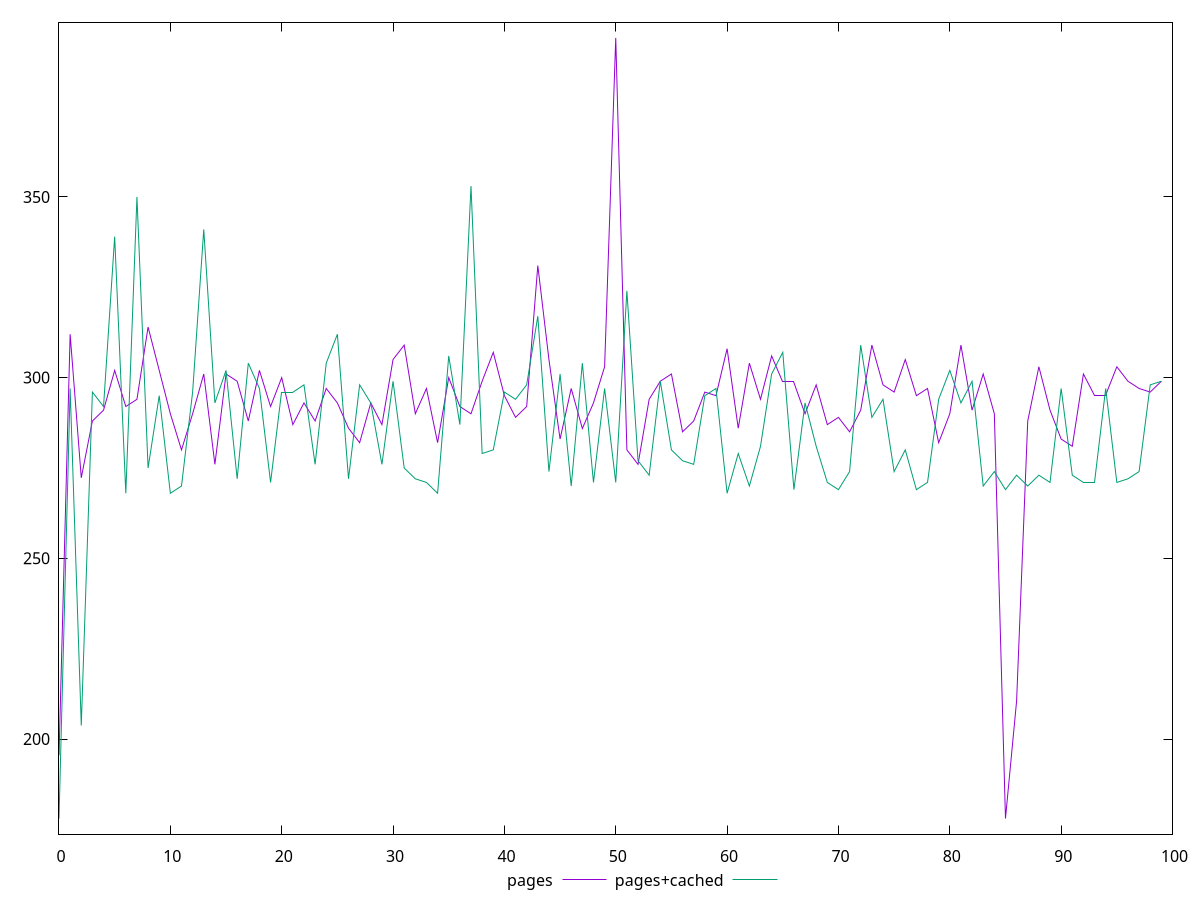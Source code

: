 reset
set terminal svg size 640, 500 enhanced background rgb 'white'
set output "reprap/total-blocking-time/comparison/line/1_vs_2.svg"

$pages <<EOF
0 195.5
1 312
2 272.27800000000025
3 288
4 291
5 302
6 292
7 294
8 313.9999999999982
9 302.0000000000018
10 290
11 280
12 290
13 301
14 276
15 301
16 299
17 288
18 302
19 291.9999999999982
20 300
21 287
22 293
23 287.9999999999982
24 297
25 293.0000000000018
26 286
27 282.0000000000018
28 292.9999999999982
29 287
30 305.0000000000018
31 309
32 289.9999999999982
33 297
34 282
35 300
36 292
37 290.0000000000018
38 299.0000000000018
39 307
40 294.9999999999982
41 289
42 292
43 331
44 305
45 282.9999999999982
46 297
47 285.91400000000067
48 293
49 303
50 393.9999999999982
51 280.0000000000018
52 275.9999999999982
53 294
54 299
55 301
56 285
57 288
58 296
59 295
60 308
61 286
62 304
63 294
64 306.0000000000018
65 299
66 299
67 289.9999999999982
68 298.0000000000018
69 287
70 289
71 285
72 291
73 309
74 297.9999999999982
75 295.9999999999982
76 305
77 295
78 297
79 282
80 290.0000000000018
81 309
82 291
83 301
84 289.9999999999982
85 178
86 210.50950000000012
87 288
88 302.9999999999982
89 290.9999999999982
90 283
91 281
92 301
93 294.9999999999982
94 295
95 303
96 298.9999999999982
97 297
98 296
99 299
EOF

$pagesCached <<EOF
0 178
1 296.9999999999982
2 203.73649999999998
3 295.9999999999991
4 291.99999999999727
5 339.0000000000018
6 267.9999999999991
7 350
8 275
9 294.9999999999991
10 267.9999999999982
11 270
12 296
13 340.9999999999991
14 292.9999999999991
15 302
16 272
17 304
18 296.9999999999982
19 270.9999999999982
20 295.9999999999982
21 295.9999999999982
22 298
23 275.99999999999545
24 304
25 311.9999999999991
26 272
27 298.0000000000009
28 293
29 275.9999999999991
30 299
31 275
32 272
33 270.99999999999727
34 267.9999999999982
35 305.99999999999727
36 287.0000000000018
37 352.99999999999727
38 279
39 280
40 296.0000000000009
41 293.9999999999991
42 298.0000000000018
43 317
44 274
45 300.99999999999727
46 270
47 304
48 271
49 296.99999999999727
50 271
51 323.9999999999991
52 276.9999999999982
53 273
54 298.9999999999982
55 280
56 276.9999999999982
57 275.9999999999982
58 295
59 297.0000000000009
60 268
61 278.9999999999991
62 270
63 280.9999999999991
64 301
65 307
66 268.99999999999727
67 292.9999999999982
68 281
69 271
70 269
71 274
72 308.9999999999982
73 289
74 293.9999999999982
75 274
76 280
77 268.9999999999991
78 271.0000000000009
79 294
80 301.9999999999982
81 292.9999999999982
82 299
83 270.0000000000009
84 273.9999999999982
85 269
86 273
87 270.0000000000018
88 272.9999999999982
89 270.9999999999982
90 297
91 272.9999999999991
92 271
93 270.9999999999991
94 297
95 271.0000000000018
96 271.9999999999982
97 273.9999999999982
98 297.9999999999991
99 299.0000000000018
EOF

set key outside below
set yrange [173.68000000000004:398.3199999999981]

plot \
  $pages title "pages" with line, \
  $pagesCached title "pages+cached" with line, \


reset